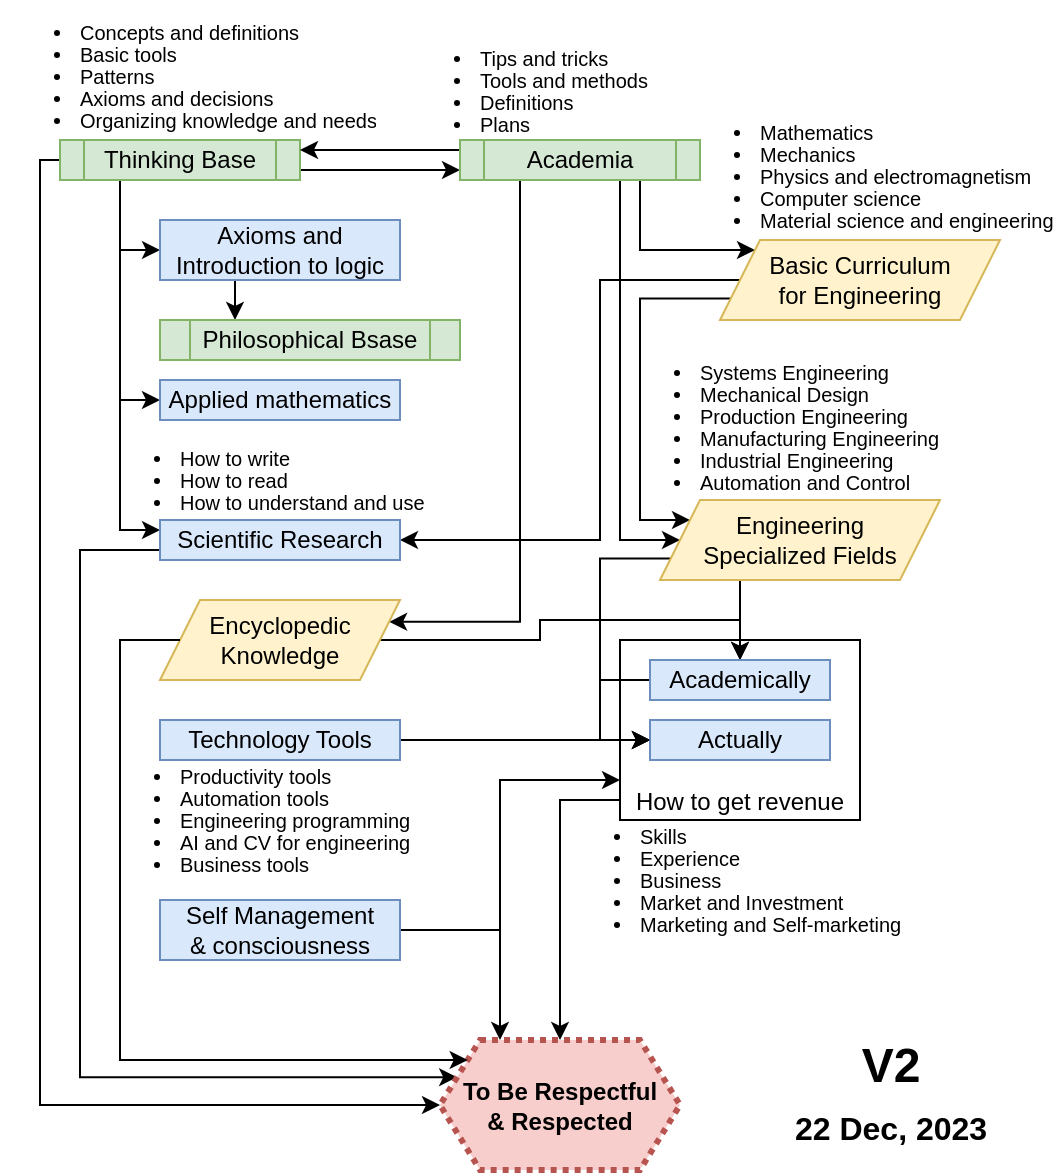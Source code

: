 <mxfile version="22.1.11" type="github">
  <diagram id="C5RBs43oDa-KdzZeNtuy" name="Page-1">
    <mxGraphModel dx="1337" dy="533" grid="1" gridSize="10" guides="1" tooltips="1" connect="1" arrows="1" fold="1" page="1" pageScale="1" pageWidth="827" pageHeight="1169" math="0" shadow="0">
      <root>
        <mxCell id="WIyWlLk6GJQsqaUBKTNV-0" />
        <mxCell id="WIyWlLk6GJQsqaUBKTNV-1" parent="WIyWlLk6GJQsqaUBKTNV-0" />
        <mxCell id="ZCLLqMP3SoJyhDM-SgW8-55" style="edgeStyle=orthogonalEdgeStyle;rounded=0;orthogonalLoop=1;jettySize=auto;html=1;entryX=0.5;entryY=0;entryDx=0;entryDy=0;exitX=-0.003;exitY=0.889;exitDx=0;exitDy=0;exitPerimeter=0;" parent="WIyWlLk6GJQsqaUBKTNV-1" source="ZCLLqMP3SoJyhDM-SgW8-37" target="ZCLLqMP3SoJyhDM-SgW8-48" edge="1">
          <mxGeometry relative="1" as="geometry">
            <mxPoint x="370" y="420" as="sourcePoint" />
            <Array as="points">
              <mxPoint x="370" y="430" />
            </Array>
          </mxGeometry>
        </mxCell>
        <mxCell id="ZCLLqMP3SoJyhDM-SgW8-37" value="How to get revenue" style="rounded=0;whiteSpace=wrap;html=1;verticalAlign=bottom;" parent="WIyWlLk6GJQsqaUBKTNV-1" vertex="1">
          <mxGeometry x="400" y="350" width="120" height="90" as="geometry" />
        </mxCell>
        <mxCell id="ZCLLqMP3SoJyhDM-SgW8-5" style="edgeStyle=orthogonalEdgeStyle;rounded=0;orthogonalLoop=1;jettySize=auto;html=1;exitX=1;exitY=0.75;exitDx=0;exitDy=0;entryX=0;entryY=0.75;entryDx=0;entryDy=0;" parent="WIyWlLk6GJQsqaUBKTNV-1" source="ZCLLqMP3SoJyhDM-SgW8-0" target="ZCLLqMP3SoJyhDM-SgW8-3" edge="1">
          <mxGeometry relative="1" as="geometry" />
        </mxCell>
        <mxCell id="ZCLLqMP3SoJyhDM-SgW8-18" style="edgeStyle=orthogonalEdgeStyle;rounded=0;orthogonalLoop=1;jettySize=auto;html=1;exitX=0.25;exitY=1;exitDx=0;exitDy=0;entryX=0;entryY=0.5;entryDx=0;entryDy=0;" parent="WIyWlLk6GJQsqaUBKTNV-1" source="ZCLLqMP3SoJyhDM-SgW8-0" target="ZCLLqMP3SoJyhDM-SgW8-13" edge="1">
          <mxGeometry relative="1" as="geometry" />
        </mxCell>
        <mxCell id="ZCLLqMP3SoJyhDM-SgW8-24" style="edgeStyle=orthogonalEdgeStyle;rounded=0;orthogonalLoop=1;jettySize=auto;html=1;exitX=0.25;exitY=1;exitDx=0;exitDy=0;entryX=0;entryY=0.5;entryDx=0;entryDy=0;" parent="WIyWlLk6GJQsqaUBKTNV-1" source="ZCLLqMP3SoJyhDM-SgW8-0" target="ZCLLqMP3SoJyhDM-SgW8-23" edge="1">
          <mxGeometry relative="1" as="geometry" />
        </mxCell>
        <mxCell id="ZCLLqMP3SoJyhDM-SgW8-29" style="edgeStyle=orthogonalEdgeStyle;rounded=0;orthogonalLoop=1;jettySize=auto;html=1;exitX=0.25;exitY=1;exitDx=0;exitDy=0;entryX=0;entryY=0.25;entryDx=0;entryDy=0;" parent="WIyWlLk6GJQsqaUBKTNV-1" source="ZCLLqMP3SoJyhDM-SgW8-0" target="ZCLLqMP3SoJyhDM-SgW8-28" edge="1">
          <mxGeometry relative="1" as="geometry" />
        </mxCell>
        <mxCell id="ZCLLqMP3SoJyhDM-SgW8-49" style="edgeStyle=orthogonalEdgeStyle;rounded=0;orthogonalLoop=1;jettySize=auto;html=1;exitX=0;exitY=0.5;exitDx=0;exitDy=0;entryX=0;entryY=0.5;entryDx=0;entryDy=0;" parent="WIyWlLk6GJQsqaUBKTNV-1" source="ZCLLqMP3SoJyhDM-SgW8-0" target="ZCLLqMP3SoJyhDM-SgW8-48" edge="1">
          <mxGeometry relative="1" as="geometry">
            <Array as="points">
              <mxPoint x="110" y="110" />
              <mxPoint x="110" y="583" />
            </Array>
          </mxGeometry>
        </mxCell>
        <mxCell id="ZCLLqMP3SoJyhDM-SgW8-0" value="Thinking Base" style="shape=process;whiteSpace=wrap;html=1;backgroundOutline=1;fillColor=#d5e8d4;strokeColor=#82b366;" parent="WIyWlLk6GJQsqaUBKTNV-1" vertex="1">
          <mxGeometry x="120" y="100" width="120" height="20" as="geometry" />
        </mxCell>
        <mxCell id="ZCLLqMP3SoJyhDM-SgW8-4" style="edgeStyle=orthogonalEdgeStyle;rounded=0;orthogonalLoop=1;jettySize=auto;html=1;exitX=0;exitY=0.25;exitDx=0;exitDy=0;entryX=1;entryY=0.25;entryDx=0;entryDy=0;" parent="WIyWlLk6GJQsqaUBKTNV-1" source="ZCLLqMP3SoJyhDM-SgW8-3" target="ZCLLqMP3SoJyhDM-SgW8-0" edge="1">
          <mxGeometry relative="1" as="geometry" />
        </mxCell>
        <mxCell id="ZCLLqMP3SoJyhDM-SgW8-10" style="edgeStyle=orthogonalEdgeStyle;rounded=0;orthogonalLoop=1;jettySize=auto;html=1;exitX=0.75;exitY=1;exitDx=0;exitDy=0;entryX=0;entryY=0;entryDx=0;entryDy=0;" parent="WIyWlLk6GJQsqaUBKTNV-1" source="ZCLLqMP3SoJyhDM-SgW8-3" target="ZCLLqMP3SoJyhDM-SgW8-9" edge="1">
          <mxGeometry relative="1" as="geometry">
            <mxPoint x="440" y="160" as="targetPoint" />
            <Array as="points">
              <mxPoint x="410" y="155" />
            </Array>
          </mxGeometry>
        </mxCell>
        <mxCell id="ZCLLqMP3SoJyhDM-SgW8-26" style="edgeStyle=orthogonalEdgeStyle;rounded=0;orthogonalLoop=1;jettySize=auto;html=1;exitX=0.5;exitY=1;exitDx=0;exitDy=0;entryX=0;entryY=0.5;entryDx=0;entryDy=0;" parent="WIyWlLk6GJQsqaUBKTNV-1" source="ZCLLqMP3SoJyhDM-SgW8-3" target="ZCLLqMP3SoJyhDM-SgW8-20" edge="1">
          <mxGeometry relative="1" as="geometry">
            <Array as="points">
              <mxPoint x="400" y="120" />
              <mxPoint x="400" y="300" />
            </Array>
          </mxGeometry>
        </mxCell>
        <mxCell id="ZCLLqMP3SoJyhDM-SgW8-41" style="edgeStyle=orthogonalEdgeStyle;rounded=0;orthogonalLoop=1;jettySize=auto;html=1;exitX=0.25;exitY=1;exitDx=0;exitDy=0;entryX=1;entryY=0.25;entryDx=0;entryDy=0;" parent="WIyWlLk6GJQsqaUBKTNV-1" source="ZCLLqMP3SoJyhDM-SgW8-3" target="ZCLLqMP3SoJyhDM-SgW8-31" edge="1">
          <mxGeometry relative="1" as="geometry">
            <Array as="points">
              <mxPoint x="350" y="341" />
            </Array>
          </mxGeometry>
        </mxCell>
        <mxCell id="ZCLLqMP3SoJyhDM-SgW8-3" value="Academia" style="shape=process;whiteSpace=wrap;html=1;backgroundOutline=1;fillColor=#d5e8d4;strokeColor=#82b366;" parent="WIyWlLk6GJQsqaUBKTNV-1" vertex="1">
          <mxGeometry x="320" y="100" width="120" height="20" as="geometry" />
        </mxCell>
        <mxCell id="ZCLLqMP3SoJyhDM-SgW8-6" value="&lt;ul style=&quot;font-size: 10px; line-height: 110%;&quot;&gt;&lt;li style=&quot;font-size: 10px;&quot;&gt;Concepts and definitions&lt;/li&gt;&lt;li style=&quot;font-size: 10px;&quot;&gt;Basic tools&lt;/li&gt;&lt;li style=&quot;font-size: 10px;&quot;&gt;Patterns&lt;/li&gt;&lt;li style=&quot;font-size: 10px;&quot;&gt;Axioms and decisions&lt;/li&gt;&lt;li style=&quot;font-size: 10px;&quot;&gt;Organizing knowledge and needs&lt;/li&gt;&lt;/ul&gt;" style="text;strokeColor=none;fillColor=none;html=1;whiteSpace=wrap;verticalAlign=middle;overflow=hidden;spacing=0;fontSize=10;" parent="WIyWlLk6GJQsqaUBKTNV-1" vertex="1">
          <mxGeometry x="90" y="30" width="190" height="70" as="geometry" />
        </mxCell>
        <mxCell id="ZCLLqMP3SoJyhDM-SgW8-7" value="&lt;ul style=&quot;font-size: 10px; line-height: 110%;&quot;&gt;&lt;li style=&quot;font-size: 10px;&quot;&gt;Tips and tricks&lt;/li&gt;&lt;li style=&quot;font-size: 10px;&quot;&gt;Tools and methods&lt;/li&gt;&lt;li style=&quot;font-size: 10px;&quot;&gt;Definitions&lt;/li&gt;&lt;li style=&quot;font-size: 10px;&quot;&gt;Plans&lt;/li&gt;&lt;/ul&gt;" style="text;strokeColor=none;fillColor=none;html=1;whiteSpace=wrap;verticalAlign=middle;overflow=hidden;spacing=0;fontSize=10;" parent="WIyWlLk6GJQsqaUBKTNV-1" vertex="1">
          <mxGeometry x="290" y="40" width="180" height="70" as="geometry" />
        </mxCell>
        <mxCell id="ZCLLqMP3SoJyhDM-SgW8-21" style="edgeStyle=orthogonalEdgeStyle;rounded=0;orthogonalLoop=1;jettySize=auto;html=1;exitX=0;exitY=0.75;exitDx=0;exitDy=0;" parent="WIyWlLk6GJQsqaUBKTNV-1" source="ZCLLqMP3SoJyhDM-SgW8-9" target="ZCLLqMP3SoJyhDM-SgW8-20" edge="1">
          <mxGeometry relative="1" as="geometry">
            <Array as="points">
              <mxPoint x="410" y="179" />
              <mxPoint x="410" y="290" />
            </Array>
          </mxGeometry>
        </mxCell>
        <mxCell id="ZCLLqMP3SoJyhDM-SgW8-53" style="edgeStyle=orthogonalEdgeStyle;rounded=0;orthogonalLoop=1;jettySize=auto;html=1;exitX=0;exitY=0.5;exitDx=0;exitDy=0;entryX=1;entryY=0.5;entryDx=0;entryDy=0;" parent="WIyWlLk6GJQsqaUBKTNV-1" source="ZCLLqMP3SoJyhDM-SgW8-9" target="ZCLLqMP3SoJyhDM-SgW8-28" edge="1">
          <mxGeometry relative="1" as="geometry">
            <mxPoint x="340" y="300" as="targetPoint" />
            <Array as="points">
              <mxPoint x="390" y="170" />
              <mxPoint x="390" y="300" />
            </Array>
          </mxGeometry>
        </mxCell>
        <mxCell id="ZCLLqMP3SoJyhDM-SgW8-9" value="Basic Curriculum&lt;br&gt;for Engineering" style="shape=parallelogram;perimeter=parallelogramPerimeter;whiteSpace=wrap;html=1;fixedSize=1;fillColor=#fff2cc;strokeColor=#d6b656;" parent="WIyWlLk6GJQsqaUBKTNV-1" vertex="1">
          <mxGeometry x="450" y="150" width="140" height="40" as="geometry" />
        </mxCell>
        <mxCell id="ZCLLqMP3SoJyhDM-SgW8-11" value="&lt;ul style=&quot;font-size: 10px; line-height: 110%;&quot;&gt;&lt;li style=&quot;font-size: 10px;&quot;&gt;Mathematics&lt;br&gt;&lt;/li&gt;&lt;li style=&quot;font-size: 10px;&quot;&gt;Mechanics&lt;/li&gt;&lt;li style=&quot;font-size: 10px;&quot;&gt;Physics and electromagnetism&lt;/li&gt;&lt;li style=&quot;font-size: 10px;&quot;&gt;Computer science&lt;/li&gt;&lt;li style=&quot;font-size: 10px;&quot;&gt;Material science and engineering&lt;/li&gt;&lt;/ul&gt;" style="text;strokeColor=none;fillColor=none;html=1;whiteSpace=wrap;verticalAlign=middle;overflow=hidden;spacing=0;fontSize=10;" parent="WIyWlLk6GJQsqaUBKTNV-1" vertex="1">
          <mxGeometry x="430" y="80" width="190" height="70" as="geometry" />
        </mxCell>
        <mxCell id="ZCLLqMP3SoJyhDM-SgW8-19" style="edgeStyle=orthogonalEdgeStyle;rounded=0;orthogonalLoop=1;jettySize=auto;html=1;exitX=0.25;exitY=1;exitDx=0;exitDy=0;entryX=0.25;entryY=0;entryDx=0;entryDy=0;" parent="WIyWlLk6GJQsqaUBKTNV-1" source="ZCLLqMP3SoJyhDM-SgW8-13" target="ZCLLqMP3SoJyhDM-SgW8-15" edge="1">
          <mxGeometry relative="1" as="geometry" />
        </mxCell>
        <mxCell id="ZCLLqMP3SoJyhDM-SgW8-13" value="Axioms and Introduction to logic" style="rounded=0;whiteSpace=wrap;html=1;fillColor=#dae8fc;strokeColor=#6c8ebf;" parent="WIyWlLk6GJQsqaUBKTNV-1" vertex="1">
          <mxGeometry x="170" y="140" width="120" height="30" as="geometry" />
        </mxCell>
        <mxCell id="ZCLLqMP3SoJyhDM-SgW8-15" value="Philosophical Bsase" style="shape=process;whiteSpace=wrap;html=1;backgroundOutline=1;fillColor=#d5e8d4;strokeColor=#82b366;" parent="WIyWlLk6GJQsqaUBKTNV-1" vertex="1">
          <mxGeometry x="170" y="190" width="150" height="20" as="geometry" />
        </mxCell>
        <mxCell id="ZCLLqMP3SoJyhDM-SgW8-39" style="edgeStyle=orthogonalEdgeStyle;rounded=0;orthogonalLoop=1;jettySize=auto;html=1;exitX=0.25;exitY=1;exitDx=0;exitDy=0;entryX=0.5;entryY=0;entryDx=0;entryDy=0;" parent="WIyWlLk6GJQsqaUBKTNV-1" source="ZCLLqMP3SoJyhDM-SgW8-20" target="ZCLLqMP3SoJyhDM-SgW8-33" edge="1">
          <mxGeometry relative="1" as="geometry">
            <Array as="points">
              <mxPoint x="460" y="320" />
            </Array>
          </mxGeometry>
        </mxCell>
        <mxCell id="ZCLLqMP3SoJyhDM-SgW8-44" style="edgeStyle=orthogonalEdgeStyle;rounded=0;orthogonalLoop=1;jettySize=auto;html=1;exitX=0;exitY=0.75;exitDx=0;exitDy=0;entryX=0;entryY=0.5;entryDx=0;entryDy=0;" parent="WIyWlLk6GJQsqaUBKTNV-1" source="ZCLLqMP3SoJyhDM-SgW8-20" target="ZCLLqMP3SoJyhDM-SgW8-34" edge="1">
          <mxGeometry relative="1" as="geometry">
            <Array as="points">
              <mxPoint x="390" y="309" />
              <mxPoint x="390" y="400" />
            </Array>
          </mxGeometry>
        </mxCell>
        <mxCell id="ZCLLqMP3SoJyhDM-SgW8-20" value="Engineering&lt;br&gt;Specialized Fields" style="shape=parallelogram;perimeter=parallelogramPerimeter;whiteSpace=wrap;html=1;fixedSize=1;fillColor=#fff2cc;strokeColor=#d6b656;" parent="WIyWlLk6GJQsqaUBKTNV-1" vertex="1">
          <mxGeometry x="420" y="280" width="140" height="40" as="geometry" />
        </mxCell>
        <mxCell id="ZCLLqMP3SoJyhDM-SgW8-22" value="&lt;ul style=&quot;font-size: 10px; line-height: 110%;&quot;&gt;&lt;li style=&quot;font-size: 10px;&quot;&gt;Systems Engineering&lt;/li&gt;&lt;li style=&quot;font-size: 10px;&quot;&gt;Mechanical Design&lt;/li&gt;&lt;li style=&quot;font-size: 10px;&quot;&gt;Production Engineering&lt;/li&gt;&lt;li style=&quot;font-size: 10px;&quot;&gt;Manufacturing Engineering&lt;/li&gt;&lt;li style=&quot;font-size: 10px;&quot;&gt;Industrial Engineering&lt;/li&gt;&lt;li style=&quot;font-size: 10px;&quot;&gt;Automation and Control&lt;/li&gt;&lt;/ul&gt;" style="text;strokeColor=none;fillColor=none;html=1;whiteSpace=wrap;verticalAlign=middle;overflow=hidden;spacing=0;fontSize=10;" parent="WIyWlLk6GJQsqaUBKTNV-1" vertex="1">
          <mxGeometry x="400" y="200" width="180" height="80" as="geometry" />
        </mxCell>
        <mxCell id="ZCLLqMP3SoJyhDM-SgW8-23" value="Applied mathematics" style="rounded=0;whiteSpace=wrap;html=1;fillColor=#dae8fc;strokeColor=#6c8ebf;" parent="WIyWlLk6GJQsqaUBKTNV-1" vertex="1">
          <mxGeometry x="170" y="220" width="120" height="20" as="geometry" />
        </mxCell>
        <mxCell id="ZCLLqMP3SoJyhDM-SgW8-50" style="edgeStyle=orthogonalEdgeStyle;rounded=0;orthogonalLoop=1;jettySize=auto;html=1;exitX=0;exitY=0.75;exitDx=0;exitDy=0;entryX=0;entryY=0.25;entryDx=0;entryDy=0;" parent="WIyWlLk6GJQsqaUBKTNV-1" source="ZCLLqMP3SoJyhDM-SgW8-28" target="ZCLLqMP3SoJyhDM-SgW8-48" edge="1">
          <mxGeometry relative="1" as="geometry">
            <Array as="points">
              <mxPoint x="130" y="305" />
              <mxPoint x="130" y="569" />
            </Array>
          </mxGeometry>
        </mxCell>
        <mxCell id="ZCLLqMP3SoJyhDM-SgW8-28" value="Scientific Research" style="rounded=0;whiteSpace=wrap;html=1;fillColor=#dae8fc;strokeColor=#6c8ebf;" parent="WIyWlLk6GJQsqaUBKTNV-1" vertex="1">
          <mxGeometry x="170" y="290" width="120" height="20" as="geometry" />
        </mxCell>
        <mxCell id="ZCLLqMP3SoJyhDM-SgW8-30" value="&lt;ul style=&quot;font-size: 10px; line-height: 110%;&quot;&gt;&lt;li style=&quot;font-size: 10px;&quot;&gt;How to write&lt;/li&gt;&lt;li style=&quot;font-size: 10px;&quot;&gt;How to read&lt;/li&gt;&lt;li style=&quot;font-size: 10px;&quot;&gt;How to understand and use&lt;/li&gt;&lt;/ul&gt;" style="text;strokeColor=none;fillColor=none;html=1;whiteSpace=wrap;verticalAlign=middle;overflow=hidden;spacing=0;fontSize=10;" parent="WIyWlLk6GJQsqaUBKTNV-1" vertex="1">
          <mxGeometry x="140" y="230" width="180" height="80" as="geometry" />
        </mxCell>
        <mxCell id="ZCLLqMP3SoJyhDM-SgW8-40" style="edgeStyle=orthogonalEdgeStyle;rounded=0;orthogonalLoop=1;jettySize=auto;html=1;exitX=1;exitY=0.5;exitDx=0;exitDy=0;entryX=0.5;entryY=0;entryDx=0;entryDy=0;" parent="WIyWlLk6GJQsqaUBKTNV-1" source="ZCLLqMP3SoJyhDM-SgW8-31" target="ZCLLqMP3SoJyhDM-SgW8-33" edge="1">
          <mxGeometry relative="1" as="geometry">
            <Array as="points">
              <mxPoint x="360" y="350" />
              <mxPoint x="360" y="340" />
              <mxPoint x="460" y="340" />
            </Array>
          </mxGeometry>
        </mxCell>
        <mxCell id="ZCLLqMP3SoJyhDM-SgW8-31" value="Encyclopedic&lt;br&gt;Knowledge" style="shape=parallelogram;perimeter=parallelogramPerimeter;whiteSpace=wrap;html=1;fixedSize=1;fillColor=#fff2cc;strokeColor=#d6b656;" parent="WIyWlLk6GJQsqaUBKTNV-1" vertex="1">
          <mxGeometry x="170" y="330" width="120" height="40" as="geometry" />
        </mxCell>
        <mxCell id="ZCLLqMP3SoJyhDM-SgW8-45" style="edgeStyle=orthogonalEdgeStyle;rounded=0;orthogonalLoop=1;jettySize=auto;html=1;exitX=0;exitY=0.5;exitDx=0;exitDy=0;entryX=0;entryY=0.5;entryDx=0;entryDy=0;" parent="WIyWlLk6GJQsqaUBKTNV-1" source="ZCLLqMP3SoJyhDM-SgW8-33" target="ZCLLqMP3SoJyhDM-SgW8-34" edge="1">
          <mxGeometry relative="1" as="geometry">
            <Array as="points">
              <mxPoint x="390" y="370" />
              <mxPoint x="390" y="400" />
            </Array>
          </mxGeometry>
        </mxCell>
        <mxCell id="ZCLLqMP3SoJyhDM-SgW8-33" value="Academically" style="rounded=0;whiteSpace=wrap;html=1;fillColor=#dae8fc;strokeColor=#6c8ebf;" parent="WIyWlLk6GJQsqaUBKTNV-1" vertex="1">
          <mxGeometry x="415" y="360" width="90" height="20" as="geometry" />
        </mxCell>
        <mxCell id="ZCLLqMP3SoJyhDM-SgW8-34" value="Actually" style="rounded=0;whiteSpace=wrap;html=1;fillColor=#dae8fc;strokeColor=#6c8ebf;" parent="WIyWlLk6GJQsqaUBKTNV-1" vertex="1">
          <mxGeometry x="415" y="390" width="90" height="20" as="geometry" />
        </mxCell>
        <mxCell id="ZCLLqMP3SoJyhDM-SgW8-35" value="&lt;ul style=&quot;font-size: 10px; line-height: 110%;&quot;&gt;&lt;li style=&quot;font-size: 10px;&quot;&gt;Skills&lt;/li&gt;&lt;li style=&quot;font-size: 10px;&quot;&gt;Experience&lt;/li&gt;&lt;li style=&quot;font-size: 10px;&quot;&gt;Business&lt;/li&gt;&lt;li style=&quot;font-size: 10px;&quot;&gt;Market and Investment&lt;/li&gt;&lt;li style=&quot;font-size: 10px;&quot;&gt;Marketing and Self-marketing&lt;/li&gt;&lt;/ul&gt;" style="text;strokeColor=none;fillColor=none;html=1;whiteSpace=wrap;verticalAlign=middle;overflow=hidden;spacing=0;fontSize=10;" parent="WIyWlLk6GJQsqaUBKTNV-1" vertex="1">
          <mxGeometry x="370" y="430" width="180" height="80" as="geometry" />
        </mxCell>
        <mxCell id="ZCLLqMP3SoJyhDM-SgW8-46" style="edgeStyle=orthogonalEdgeStyle;rounded=0;orthogonalLoop=1;jettySize=auto;html=1;exitX=1;exitY=0.5;exitDx=0;exitDy=0;entryX=0;entryY=0.5;entryDx=0;entryDy=0;" parent="WIyWlLk6GJQsqaUBKTNV-1" source="ZCLLqMP3SoJyhDM-SgW8-43" target="ZCLLqMP3SoJyhDM-SgW8-34" edge="1">
          <mxGeometry relative="1" as="geometry" />
        </mxCell>
        <mxCell id="ZCLLqMP3SoJyhDM-SgW8-43" value="Technology Tools" style="rounded=0;whiteSpace=wrap;html=1;fillColor=#dae8fc;strokeColor=#6c8ebf;" parent="WIyWlLk6GJQsqaUBKTNV-1" vertex="1">
          <mxGeometry x="170" y="390" width="120" height="20" as="geometry" />
        </mxCell>
        <mxCell id="ZCLLqMP3SoJyhDM-SgW8-47" value="&lt;ul style=&quot;font-size: 10px; line-height: 110%;&quot;&gt;&lt;li style=&quot;font-size: 10px;&quot;&gt;Productivity tools&lt;/li&gt;&lt;li style=&quot;font-size: 10px;&quot;&gt;Automation tools&lt;/li&gt;&lt;li style=&quot;font-size: 10px;&quot;&gt;Engineering programming&lt;/li&gt;&lt;li style=&quot;font-size: 10px;&quot;&gt;AI and CV for engineering&lt;/li&gt;&lt;li style=&quot;font-size: 10px;&quot;&gt;Business tools&lt;/li&gt;&lt;/ul&gt;" style="text;html=1;whiteSpace=wrap;verticalAlign=middle;overflow=hidden;spacing=0;fontSize=10;" parent="WIyWlLk6GJQsqaUBKTNV-1" vertex="1">
          <mxGeometry x="140" y="400" width="180" height="80" as="geometry" />
        </mxCell>
        <mxCell id="ZCLLqMP3SoJyhDM-SgW8-48" value="To Be Respectful&lt;br&gt;&amp;amp; Respected" style="shape=hexagon;perimeter=hexagonPerimeter2;whiteSpace=wrap;html=1;fixedSize=1;size=20;labelBackgroundColor=none;strokeWidth=3;dashed=1;strokeColor=#b85450;dashPattern=1 1;fillColor=#f8cecc;fontStyle=1" parent="WIyWlLk6GJQsqaUBKTNV-1" vertex="1">
          <mxGeometry x="310" y="550" width="120" height="65" as="geometry" />
        </mxCell>
        <mxCell id="ZCLLqMP3SoJyhDM-SgW8-51" style="edgeStyle=orthogonalEdgeStyle;rounded=0;orthogonalLoop=1;jettySize=auto;html=1;exitX=0;exitY=0.5;exitDx=0;exitDy=0;" parent="WIyWlLk6GJQsqaUBKTNV-1" source="ZCLLqMP3SoJyhDM-SgW8-31" target="ZCLLqMP3SoJyhDM-SgW8-48" edge="1">
          <mxGeometry relative="1" as="geometry">
            <mxPoint x="300" y="560" as="targetPoint" />
            <Array as="points">
              <mxPoint x="150" y="350" />
              <mxPoint x="150" y="560" />
            </Array>
          </mxGeometry>
        </mxCell>
        <mxCell id="ZCLLqMP3SoJyhDM-SgW8-54" value="V2&lt;br&gt;&lt;font style=&quot;font-size: 16px;&quot;&gt;22 Dec, 2023&lt;/font&gt;" style="text;strokeColor=none;fillColor=none;html=1;fontSize=24;fontStyle=1;verticalAlign=middle;align=center;fontColor=#000000;" parent="WIyWlLk6GJQsqaUBKTNV-1" vertex="1">
          <mxGeometry x="460" y="550" width="150" height="54" as="geometry" />
        </mxCell>
        <mxCell id="Y68cWvruf5ecZsSoJyJB-1" style="edgeStyle=orthogonalEdgeStyle;rounded=0;orthogonalLoop=1;jettySize=auto;html=1;exitX=1;exitY=0.5;exitDx=0;exitDy=0;" edge="1" parent="WIyWlLk6GJQsqaUBKTNV-1" source="Y68cWvruf5ecZsSoJyJB-0">
          <mxGeometry relative="1" as="geometry">
            <mxPoint x="400" y="420" as="targetPoint" />
            <Array as="points">
              <mxPoint x="340" y="495" />
              <mxPoint x="340" y="420" />
            </Array>
          </mxGeometry>
        </mxCell>
        <mxCell id="Y68cWvruf5ecZsSoJyJB-3" style="edgeStyle=orthogonalEdgeStyle;rounded=0;orthogonalLoop=1;jettySize=auto;html=1;exitX=1;exitY=0.5;exitDx=0;exitDy=0;" edge="1" parent="WIyWlLk6GJQsqaUBKTNV-1" source="Y68cWvruf5ecZsSoJyJB-0">
          <mxGeometry relative="1" as="geometry">
            <mxPoint x="280" y="495" as="sourcePoint" />
            <mxPoint x="340" y="550" as="targetPoint" />
            <Array as="points">
              <mxPoint x="340" y="495" />
            </Array>
          </mxGeometry>
        </mxCell>
        <mxCell id="Y68cWvruf5ecZsSoJyJB-0" value="Self Management &amp;amp;&amp;nbsp;consciousness" style="rounded=0;whiteSpace=wrap;html=1;fillColor=#dae8fc;strokeColor=#6c8ebf;" vertex="1" parent="WIyWlLk6GJQsqaUBKTNV-1">
          <mxGeometry x="170" y="480" width="120" height="30" as="geometry" />
        </mxCell>
      </root>
    </mxGraphModel>
  </diagram>
</mxfile>
